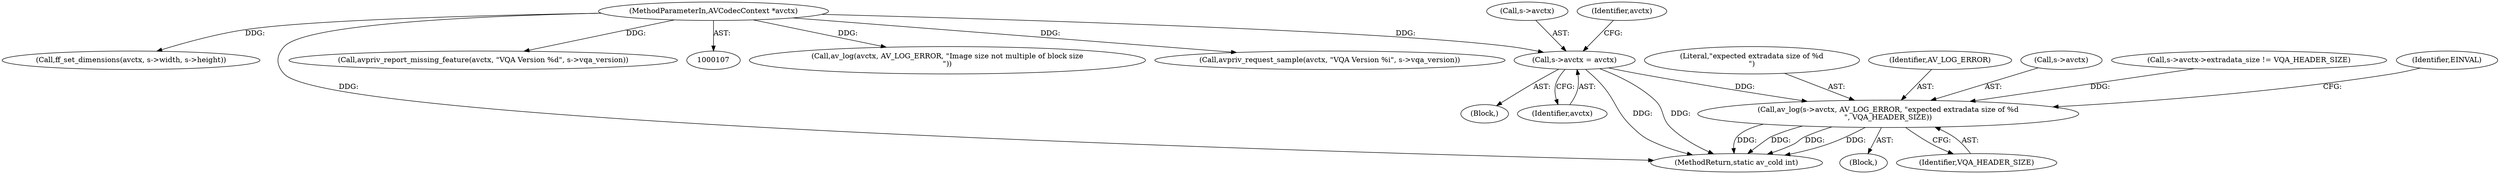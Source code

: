 digraph "0_FFmpeg_02f909dc24b1f05cfbba75077c7707b905e63cd2@pointer" {
"1000120" [label="(Call,s->avctx = avctx)"];
"1000108" [label="(MethodParameterIn,AVCodecContext *avctx)"];
"1000139" [label="(Call,av_log(s->avctx, AV_LOG_ERROR, \"expected extradata size of %d\n\", VQA_HEADER_SIZE))"];
"1000144" [label="(Literal,\"expected extradata size of %d\n\")"];
"1000312" [label="(Call,av_log(avctx, AV_LOG_ERROR, \"Image size not multiple of block size\n\"))"];
"1000143" [label="(Identifier,AV_LOG_ERROR)"];
"1000109" [label="(Block,)"];
"1000124" [label="(Identifier,avctx)"];
"1000178" [label="(Call,avpriv_request_sample(avctx, \"VQA Version %i\", s->vqa_version))"];
"1000216" [label="(Call,ff_set_dimensions(avctx, s->width, s->height))"];
"1000138" [label="(Block,)"];
"1000121" [label="(Call,s->avctx)"];
"1000120" [label="(Call,s->avctx = avctx)"];
"1000140" [label="(Call,s->avctx)"];
"1000131" [label="(Call,s->avctx->extradata_size != VQA_HEADER_SIZE)"];
"1000139" [label="(Call,av_log(s->avctx, AV_LOG_ERROR, \"expected extradata size of %d\n\", VQA_HEADER_SIZE))"];
"1000145" [label="(Identifier,VQA_HEADER_SIZE)"];
"1000483" [label="(MethodReturn,static av_cold int)"];
"1000108" [label="(MethodParameterIn,AVCodecContext *avctx)"];
"1000127" [label="(Identifier,avctx)"];
"1000148" [label="(Identifier,EINVAL)"];
"1000169" [label="(Call,avpriv_report_missing_feature(avctx, \"VQA Version %d\", s->vqa_version))"];
"1000120" -> "1000109"  [label="AST: "];
"1000120" -> "1000124"  [label="CFG: "];
"1000121" -> "1000120"  [label="AST: "];
"1000124" -> "1000120"  [label="AST: "];
"1000127" -> "1000120"  [label="CFG: "];
"1000120" -> "1000483"  [label="DDG: "];
"1000120" -> "1000483"  [label="DDG: "];
"1000108" -> "1000120"  [label="DDG: "];
"1000120" -> "1000139"  [label="DDG: "];
"1000108" -> "1000107"  [label="AST: "];
"1000108" -> "1000483"  [label="DDG: "];
"1000108" -> "1000169"  [label="DDG: "];
"1000108" -> "1000178"  [label="DDG: "];
"1000108" -> "1000216"  [label="DDG: "];
"1000108" -> "1000312"  [label="DDG: "];
"1000139" -> "1000138"  [label="AST: "];
"1000139" -> "1000145"  [label="CFG: "];
"1000140" -> "1000139"  [label="AST: "];
"1000143" -> "1000139"  [label="AST: "];
"1000144" -> "1000139"  [label="AST: "];
"1000145" -> "1000139"  [label="AST: "];
"1000148" -> "1000139"  [label="CFG: "];
"1000139" -> "1000483"  [label="DDG: "];
"1000139" -> "1000483"  [label="DDG: "];
"1000139" -> "1000483"  [label="DDG: "];
"1000139" -> "1000483"  [label="DDG: "];
"1000131" -> "1000139"  [label="DDG: "];
}
